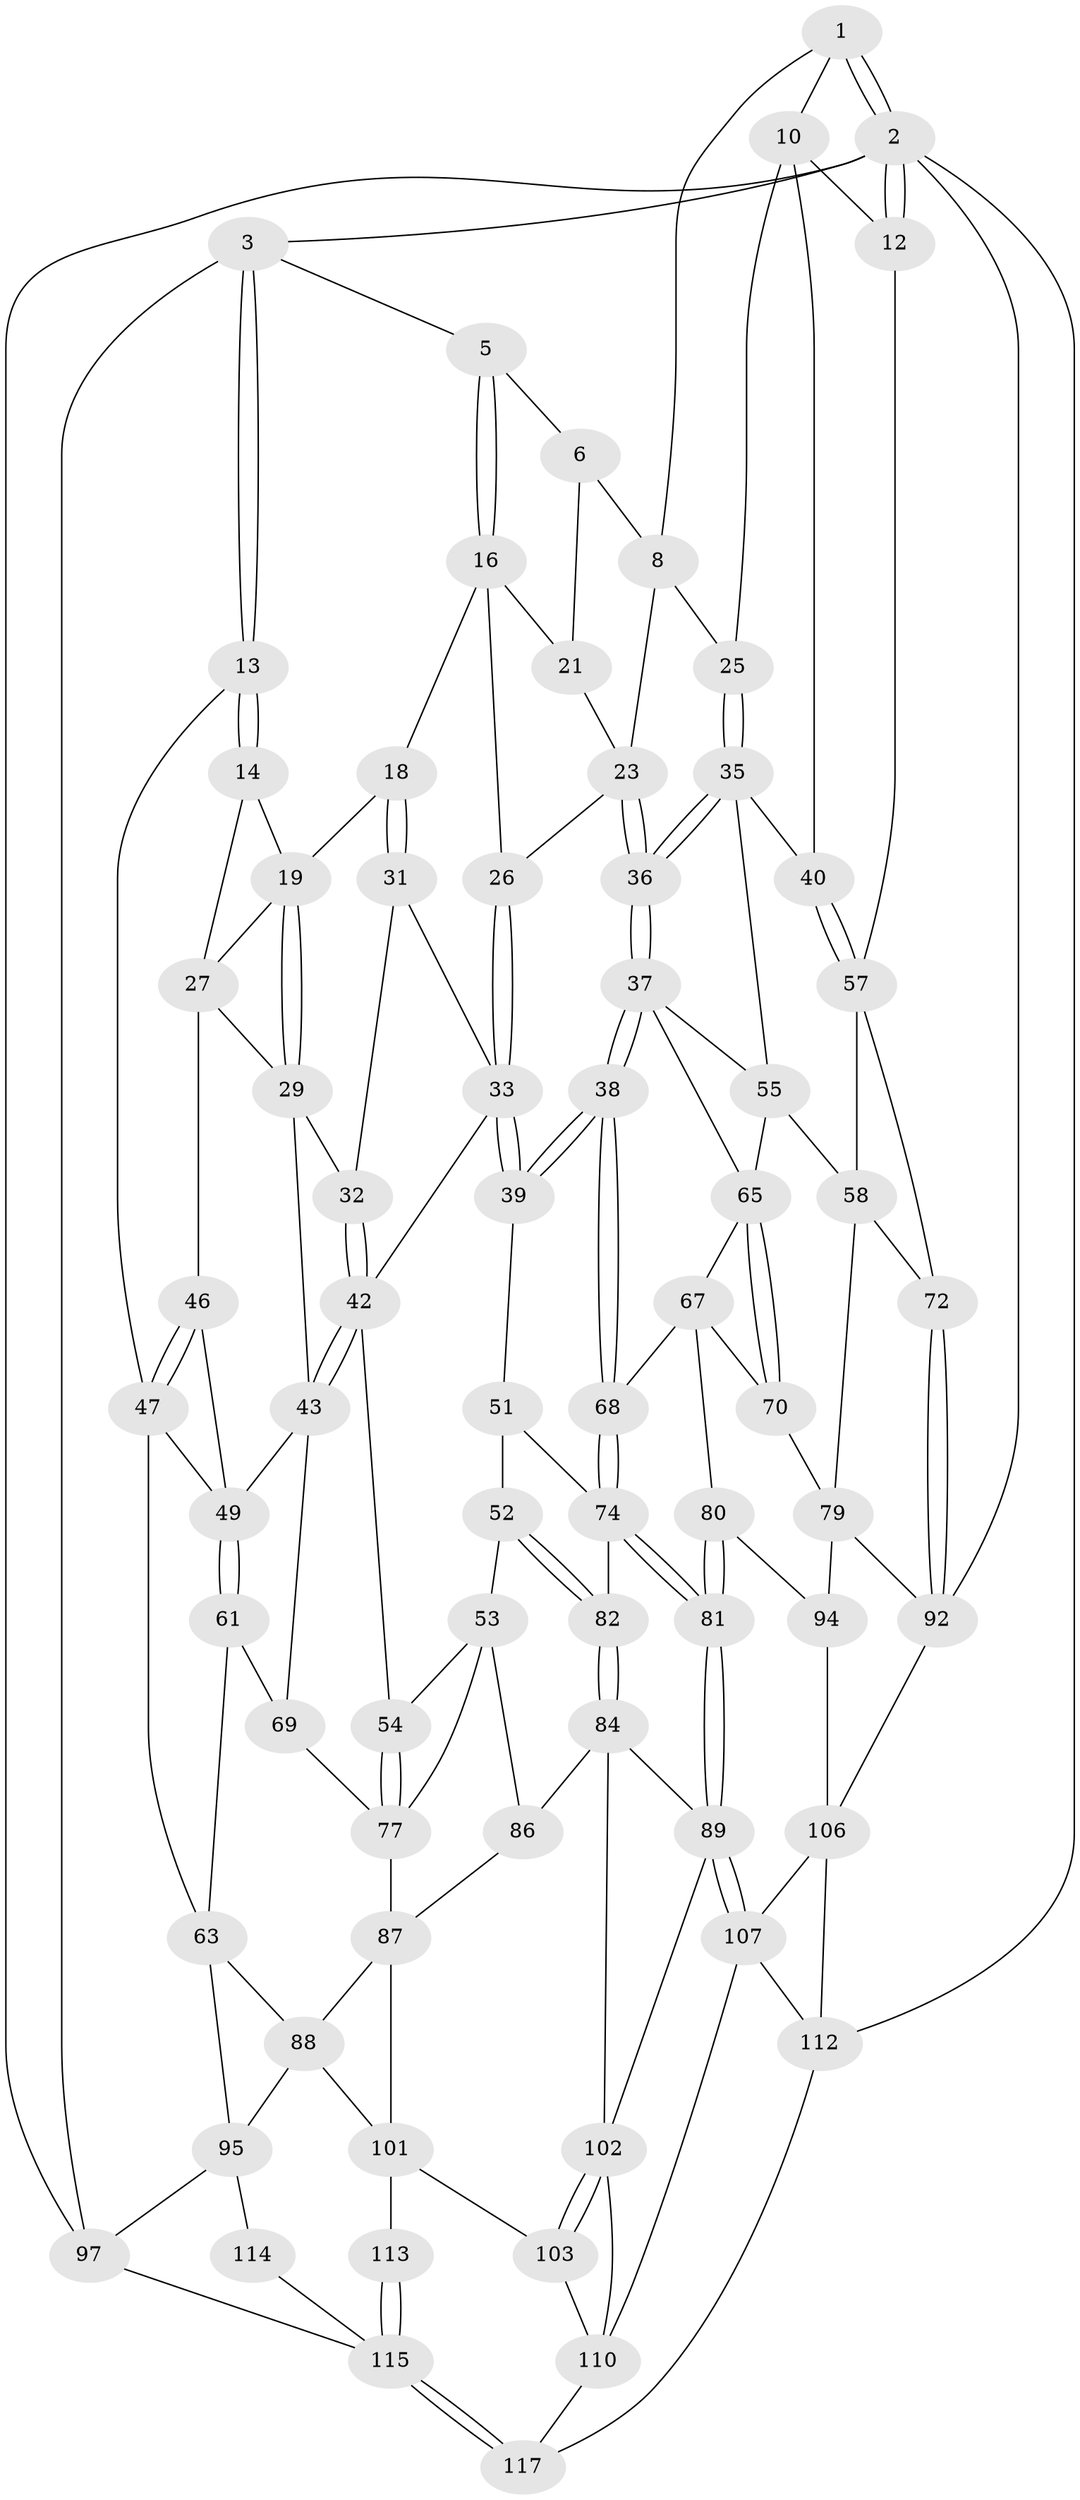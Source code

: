 // Generated by graph-tools (version 1.1) at 2025/52/02/27/25 19:52:43]
// undirected, 74 vertices, 165 edges
graph export_dot {
graph [start="1"]
  node [color=gray90,style=filled];
  1 [pos="+0.765868392231799+0",super="+7"];
  2 [pos="+1+0",super="+91"];
  3 [pos="+0+0",super="+4"];
  5 [pos="+0.45988815781368364+0"];
  6 [pos="+0.5789511915852802+0",super="+9"];
  8 [pos="+0.72056948716936+0.09767161228001135",super="+22"];
  10 [pos="+0.9540217810847277+0.15716848161427804",super="+11"];
  12 [pos="+1+0.10146081303106987"];
  13 [pos="+0+0.18578587737221477"];
  14 [pos="+0.03325977437017085+0.18984858437349592",super="+15"];
  16 [pos="+0.4692788897430622+0",super="+17"];
  18 [pos="+0.4456754089640077+0.12821592740274695"];
  19 [pos="+0.31026404524480683+0.15439231010796536",super="+20"];
  21 [pos="+0.630185593970057+0.15263321816200998"];
  23 [pos="+0.6777069450901878+0.2580460538702562",super="+24"];
  25 [pos="+0.8311676988330967+0.19883619235292108"];
  26 [pos="+0.6144374301369668+0.225717081110157"];
  27 [pos="+0.18965966353107608+0.2392147731678055",super="+28"];
  29 [pos="+0.34094143761485174+0.25046675297104204",super="+30"];
  31 [pos="+0.43030287386619664+0.2205157902831327"];
  32 [pos="+0.421946354662908+0.2250877225989442"];
  33 [pos="+0.515501746358775+0.2973552551763149",super="+34"];
  35 [pos="+0.8132025348554801+0.29101715028361647",super="+41"];
  36 [pos="+0.6961950402944576+0.34934749589795383"];
  37 [pos="+0.6933393262389782+0.36639570782262293",super="+56"];
  38 [pos="+0.6197617948192342+0.4420615419411101"];
  39 [pos="+0.5372032259080765+0.4281092105743654"];
  40 [pos="+0.9043743162000336+0.34271271918022"];
  42 [pos="+0.35140263583553794+0.4477556121719712",super="+45"];
  43 [pos="+0.3410096711762159+0.4460582013602582",super="+44"];
  46 [pos="+0.12040506307541557+0.26486241601743543"];
  47 [pos="+0.0026101024132419446+0.355987282395639",super="+48"];
  49 [pos="+0.12652978190302816+0.4308074508877298",super="+50"];
  51 [pos="+0.5169924924427804+0.4383282613635962"];
  52 [pos="+0.45286790071287386+0.46395499492409153"];
  53 [pos="+0.41777684849618274+0.4673291775042801",super="+83"];
  54 [pos="+0.38091231645082735+0.4569404308837299"];
  55 [pos="+0.8182698623602696+0.37376566958631596",super="+59"];
  57 [pos="+0.9339389918615509+0.4292353146898013",super="+60"];
  58 [pos="+0.9061364512045927+0.4676054002214378",super="+73"];
  61 [pos="+0.11467347419413272+0.4657210915560659",super="+62"];
  63 [pos="+0.0609195961476707+0.5129913234819751",super="+64"];
  65 [pos="+0.8693332114475352+0.5032687968578111",super="+66"];
  67 [pos="+0.7230425843188227+0.4879343755622822",super="+71"];
  68 [pos="+0.6361773188789459+0.47307675571433966"];
  69 [pos="+0.3223799626169712+0.4627046962258316",super="+76"];
  70 [pos="+0.8644454839581388+0.549423258721463"];
  72 [pos="+1+0.5884806647643956"];
  74 [pos="+0.6700585443561018+0.6445005171673771",super="+75"];
  77 [pos="+0.34177840903077766+0.6104159544881975",super="+78"];
  79 [pos="+0.9213888880811683+0.5900488507447439",super="+93"];
  80 [pos="+0.7526814304841677+0.6608746113001617"];
  81 [pos="+0.6865384474460545+0.6797080590943577"];
  82 [pos="+0.5041434428860428+0.5976691216825677"];
  84 [pos="+0.4653192050305863+0.6831810800429562",super="+85"];
  86 [pos="+0.4135554317271059+0.6714490091434212"];
  87 [pos="+0.2395494793289165+0.6250089842261919",super="+99"];
  88 [pos="+0.17488391073703893+0.6433617287889996",super="+100"];
  89 [pos="+0.6845701251508985+0.6834156458457364",super="+90"];
  92 [pos="+1+0.814473452628866",super="+98"];
  94 [pos="+0.9038804073093855+0.747823501187487"];
  95 [pos="+0+0.7765241617421892",super="+96"];
  97 [pos="+0+1"];
  101 [pos="+0.2845198764104321+0.8371971096231402",super="+104"];
  102 [pos="+0.4578685907566372+0.776347113918827",super="+105"];
  103 [pos="+0.35257700005929526+0.906832424094365"];
  106 [pos="+0.8502234729019245+0.8039260951199332",super="+108"];
  107 [pos="+0.7346544533331391+0.821731926878377",super="+109"];
  110 [pos="+0.5540678970719795+0.8744561145098527",super="+111"];
  112 [pos="+0.7988263331326947+1",super="+118"];
  113 [pos="+0.1994103775063146+0.8707650306451757"];
  114 [pos="+0.1556506492039186+0.8747932956924599"];
  115 [pos="+0.11357810571248088+1",super="+116"];
  117 [pos="+0.40136077952904037+1"];
  1 -- 2;
  1 -- 2;
  1 -- 8;
  1 -- 10;
  2 -- 3;
  2 -- 12;
  2 -- 12;
  2 -- 97;
  2 -- 92;
  2 -- 112;
  3 -- 13;
  3 -- 13;
  3 -- 97;
  3 -- 5;
  5 -- 6;
  5 -- 16;
  5 -- 16;
  6 -- 8;
  6 -- 21;
  8 -- 25;
  8 -- 23;
  10 -- 25;
  10 -- 40;
  10 -- 12;
  12 -- 57;
  13 -- 14;
  13 -- 14;
  13 -- 47;
  14 -- 19;
  14 -- 27;
  16 -- 21;
  16 -- 18;
  16 -- 26;
  18 -- 19;
  18 -- 31;
  18 -- 31;
  19 -- 29;
  19 -- 29;
  19 -- 27;
  21 -- 23;
  23 -- 36;
  23 -- 36;
  23 -- 26;
  25 -- 35;
  25 -- 35;
  26 -- 33;
  26 -- 33;
  27 -- 46;
  27 -- 29;
  29 -- 32;
  29 -- 43;
  31 -- 32;
  31 -- 33;
  32 -- 42;
  32 -- 42;
  33 -- 39;
  33 -- 39;
  33 -- 42;
  35 -- 36;
  35 -- 36;
  35 -- 40;
  35 -- 55;
  36 -- 37;
  36 -- 37;
  37 -- 38;
  37 -- 38;
  37 -- 65;
  37 -- 55;
  38 -- 39;
  38 -- 39;
  38 -- 68;
  38 -- 68;
  39 -- 51;
  40 -- 57;
  40 -- 57;
  42 -- 43;
  42 -- 43;
  42 -- 54;
  43 -- 69;
  43 -- 49;
  46 -- 47;
  46 -- 47;
  46 -- 49;
  47 -- 49;
  47 -- 63;
  49 -- 61;
  49 -- 61;
  51 -- 52;
  51 -- 74;
  52 -- 53;
  52 -- 82;
  52 -- 82;
  53 -- 54;
  53 -- 77;
  53 -- 86;
  54 -- 77;
  54 -- 77;
  55 -- 65;
  55 -- 58;
  57 -- 58;
  57 -- 72;
  58 -- 72;
  58 -- 79;
  61 -- 69 [weight=2];
  61 -- 63;
  63 -- 88;
  63 -- 95;
  65 -- 70;
  65 -- 70;
  65 -- 67;
  67 -- 68;
  67 -- 80;
  67 -- 70;
  68 -- 74;
  68 -- 74;
  69 -- 77;
  70 -- 79;
  72 -- 92;
  72 -- 92;
  74 -- 81;
  74 -- 81;
  74 -- 82;
  77 -- 87;
  79 -- 92;
  79 -- 94;
  80 -- 81;
  80 -- 81;
  80 -- 94;
  81 -- 89;
  81 -- 89;
  82 -- 84;
  82 -- 84;
  84 -- 86;
  84 -- 102;
  84 -- 89;
  86 -- 87;
  87 -- 88;
  87 -- 101;
  88 -- 101;
  88 -- 95;
  89 -- 107;
  89 -- 107;
  89 -- 102;
  92 -- 106;
  94 -- 106;
  95 -- 97;
  95 -- 114;
  97 -- 115;
  101 -- 113;
  101 -- 103;
  102 -- 103;
  102 -- 103;
  102 -- 110;
  103 -- 110;
  106 -- 107;
  106 -- 112;
  107 -- 112;
  107 -- 110;
  110 -- 117;
  112 -- 117;
  113 -- 115;
  113 -- 115;
  114 -- 115;
  115 -- 117;
  115 -- 117;
}
